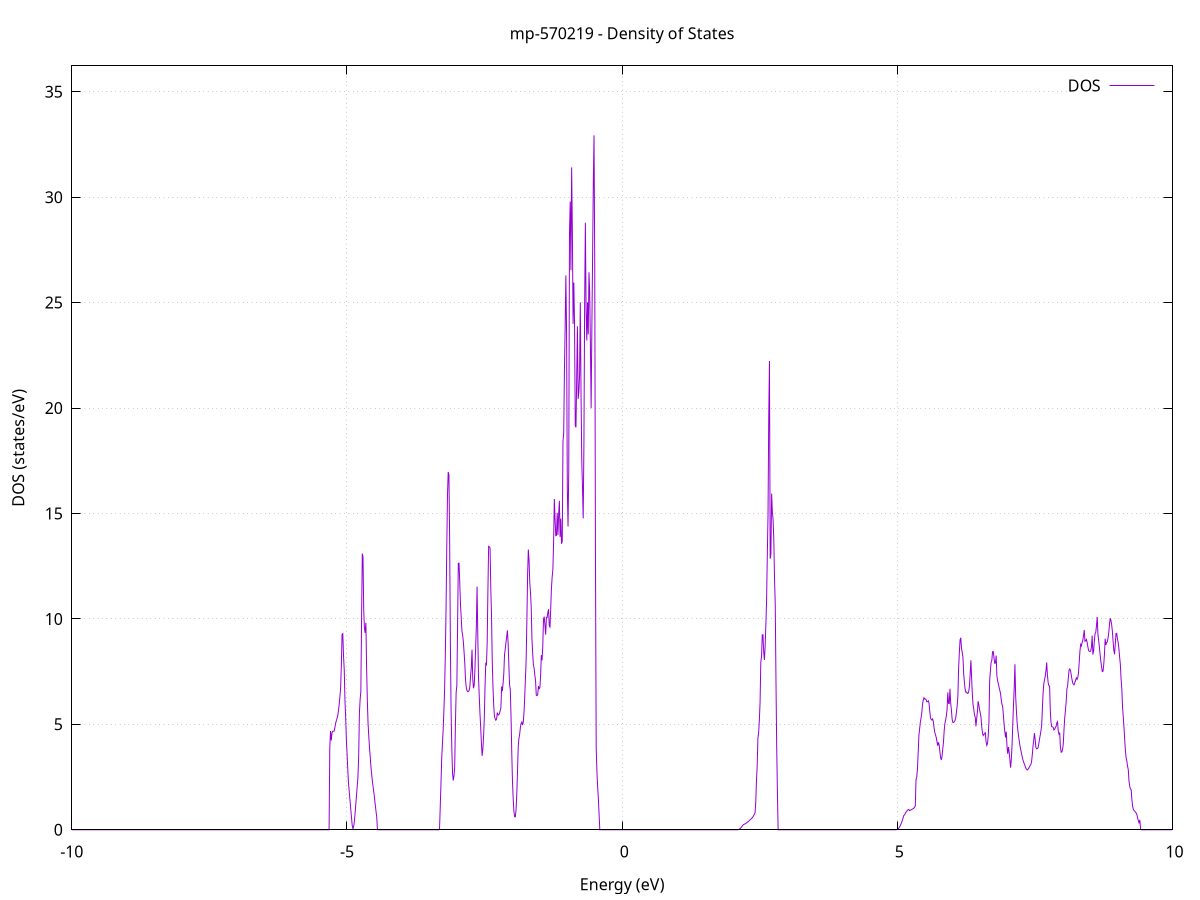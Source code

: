 set title 'mp-570219 - Density of States'
set xlabel 'Energy (eV)'
set ylabel 'DOS (states/eV)'
set grid
set xrange [-10:10]
set yrange [0:36.224]
set xzeroaxis lt -1
set terminal png size 800,600
set output 'mp-570219_dos_gnuplot.png'
plot '-' using 1:2 with lines title 'DOS'
-15.622900 0.000000
-15.609700 0.000000
-15.596600 0.000000
-15.583500 0.000000
-15.570400 0.000000
-15.557300 0.000000
-15.544200 0.000000
-15.531000 0.000000
-15.517900 0.000000
-15.504800 0.000000
-15.491700 0.000000
-15.478600 0.000000
-15.465400 0.000000
-15.452300 0.000000
-15.439200 0.000000
-15.426100 0.000000
-15.413000 0.000000
-15.399900 0.000000
-15.386700 0.000000
-15.373600 0.000000
-15.360500 0.000000
-15.347400 0.000000
-15.334300 0.000000
-15.321100 0.000000
-15.308000 0.000000
-15.294900 0.000000
-15.281800 0.000000
-15.268700 0.000000
-15.255600 0.000000
-15.242400 0.000000
-15.229300 0.000000
-15.216200 0.000000
-15.203100 0.000000
-15.190000 0.000000
-15.176800 0.000000
-15.163700 0.000000
-15.150600 0.000000
-15.137500 0.000000
-15.124400 0.000000
-15.111300 0.000000
-15.098100 0.000000
-15.085000 0.000000
-15.071900 0.000000
-15.058800 0.000000
-15.045700 0.000000
-15.032500 0.000000
-15.019400 0.000000
-15.006300 0.000000
-14.993200 0.000000
-14.980100 0.000000
-14.967000 0.000000
-14.953800 0.000000
-14.940700 0.000000
-14.927600 0.000000
-14.914500 0.000000
-14.901400 0.000000
-14.888200 0.000000
-14.875100 0.000000
-14.862000 0.000000
-14.848900 0.000000
-14.835800 0.000000
-14.822700 0.000000
-14.809500 0.000000
-14.796400 0.000000
-14.783300 0.000000
-14.770200 0.000000
-14.757100 0.000000
-14.744000 0.000000
-14.730800 0.000000
-14.717700 0.000000
-14.704600 0.000000
-14.691500 0.000000
-14.678400 0.000000
-14.665200 0.000000
-14.652100 0.000000
-14.639000 0.000000
-14.625900 0.000000
-14.612800 0.000000
-14.599700 0.000000
-14.586500 0.000000
-14.573400 0.000000
-14.560300 0.000000
-14.547200 0.000000
-14.534100 0.000000
-14.520900 0.000000
-14.507800 0.000000
-14.494700 0.000000
-14.481600 0.000000
-14.468500 0.000000
-14.455400 0.000000
-14.442200 0.000000
-14.429100 1.796500
-14.416000 27.290400
-14.402900 45.036500
-14.389800 24.839500
-14.376600 15.415000
-14.363500 12.271400
-14.350400 9.588600
-14.337300 24.054800
-14.324200 69.799200
-14.311100 24.674600
-14.297900 15.549800
-14.284800 6.550500
-14.271700 3.878200
-14.258600 1.445500
-14.245500 0.164700
-14.232300 1.498400
-14.219200 3.095300
-14.206100 4.692400
-14.193000 7.285400
-14.179900 8.159800
-14.166800 8.856700
-14.153600 10.887100
-14.140500 13.123200
-14.127400 14.770200
-14.114300 18.069900
-14.101200 21.695100
-14.088000 57.196100
-14.074900 17.280700
-14.061800 10.481600
-14.048700 16.380200
-14.035600 16.279600
-14.022500 15.963100
-14.009300 16.231700
-13.996200 14.622700
-13.983100 12.904200
-13.970000 12.039200
-13.956900 11.231700
-13.943700 10.747300
-13.930600 10.250600
-13.917500 9.739500
-13.904400 9.990400
-13.891300 10.242800
-13.878200 10.591300
-13.865000 9.345400
-13.851900 8.598900
-13.838800 8.627700
-13.825700 8.894600
-13.812600 9.405400
-13.799400 10.275600
-13.786300 11.809800
-13.773200 21.492300
-13.760100 23.887900
-13.747000 1.859900
-13.733900 6.466000
-13.720700 85.560600
-13.707600 47.355900
-13.694500 41.898700
-13.681400 66.697800
-13.668300 85.155800
-13.655100 149.292800
-13.642000 274.084900
-13.628900 25.179800
-13.615800 23.896300
-13.602700 20.882200
-13.589600 6.694400
-13.576400 2.416100
-13.563300 4.384600
-13.550200 11.180900
-13.537100 12.553000
-13.524000 10.221600
-13.510900 13.177200
-13.497700 15.929400
-13.484600 17.624300
-13.471500 24.618800
-13.458400 52.423400
-13.445300 34.391400
-13.432100 15.258100
-13.419000 5.834200
-13.405900 5.162700
-13.392800 4.879100
-13.379700 4.595600
-13.366600 4.312400
-13.353400 4.057700
-13.340300 3.892600
-13.327200 3.770000
-13.314100 3.651400
-13.301000 3.569600
-13.287800 3.470000
-13.274700 3.364900
-13.261600 3.259900
-13.248500 3.154900
-13.235400 3.049900
-13.222300 2.972100
-13.209100 3.012600
-13.196000 3.066200
-13.182900 2.930800
-13.169800 2.754900
-13.156700 2.578900
-13.143500 2.403000
-13.130400 11.528800
-13.117300 36.507000
-13.104200 48.941800
-13.091100 19.725700
-13.078000 9.813000
-13.064800 7.389100
-13.051700 6.498600
-13.038600 5.905000
-13.025500 4.489600
-13.012400 3.273000
-12.999200 2.470900
-12.986100 2.005800
-12.973000 1.540400
-12.959900 1.074800
-12.946800 0.609000
-12.933700 0.181200
-12.920500 0.080500
-12.907400 0.289600
-12.894300 0.687700
-12.881200 1.136800
-12.868100 1.586400
-12.854900 2.036500
-12.841800 2.487000
-12.828700 3.308600
-12.815600 4.529000
-12.802500 5.449200
-12.789400 5.941100
-12.776200 6.433300
-12.763100 7.507900
-12.750000 10.123700
-12.736900 14.529700
-12.723800 16.691300
-12.710600 17.374200
-12.697500 16.494700
-12.684400 15.171000
-12.671300 18.801600
-12.658200 4.380000
-12.645100 7.659800
-12.631900 10.307700
-12.618800 11.696100
-12.605700 15.272300
-12.592600 23.350200
-12.579500 27.810800
-12.566300 20.896300
-12.553200 16.570200
-12.540100 13.298800
-12.527000 0.025500
-12.513900 0.000000
-12.500800 0.000000
-12.487600 0.000000
-12.474500 0.000000
-12.461400 0.000000
-12.448300 0.000000
-12.435200 0.000000
-12.422000 0.000000
-12.408900 0.000000
-12.395800 0.000000
-12.382700 0.000000
-12.369600 0.000000
-12.356500 0.000000
-12.343300 0.000000
-12.330200 0.000000
-12.317100 0.000000
-12.304000 0.000000
-12.290900 0.000000
-12.277700 0.000000
-12.264600 0.000000
-12.251500 0.000000
-12.238400 0.000000
-12.225300 0.000000
-12.212200 0.000000
-12.199000 0.000000
-12.185900 0.000000
-12.172800 0.000000
-12.159700 0.000000
-12.146600 0.000000
-12.133500 0.000000
-12.120300 0.000000
-12.107200 0.000000
-12.094100 0.000000
-12.081000 0.000000
-12.067900 0.000000
-12.054700 0.000000
-12.041600 0.000000
-12.028500 0.000000
-12.015400 0.000000
-12.002300 0.000000
-11.989200 0.000000
-11.976000 0.000000
-11.962900 0.000000
-11.949800 0.000000
-11.936700 0.000000
-11.923600 0.000000
-11.910400 0.000000
-11.897300 0.000000
-11.884200 0.000000
-11.871100 0.000000
-11.858000 0.000000
-11.844900 0.000000
-11.831700 0.000000
-11.818600 0.000000
-11.805500 0.000000
-11.792400 0.000000
-11.779300 0.000000
-11.766100 0.000000
-11.753000 0.000000
-11.739900 0.000000
-11.726800 0.000000
-11.713700 0.000000
-11.700600 0.000000
-11.687400 0.000000
-11.674300 0.000000
-11.661200 0.000000
-11.648100 0.000000
-11.635000 0.000000
-11.621800 0.000000
-11.608700 0.000000
-11.595600 0.000000
-11.582500 0.000000
-11.569400 0.000000
-11.556300 0.000000
-11.543100 0.000000
-11.530000 0.000000
-11.516900 0.000000
-11.503800 0.000000
-11.490700 0.000000
-11.477500 0.000000
-11.464400 0.000000
-11.451300 0.000000
-11.438200 0.000000
-11.425100 0.000000
-11.412000 0.000000
-11.398800 0.000000
-11.385700 0.000000
-11.372600 0.000000
-11.359500 0.000000
-11.346400 0.000000
-11.333200 0.000000
-11.320100 0.000000
-11.307000 0.000000
-11.293900 0.000000
-11.280800 0.000000
-11.267700 0.000000
-11.254500 0.000000
-11.241400 0.000000
-11.228300 0.000000
-11.215200 0.000000
-11.202100 0.000000
-11.188900 0.000000
-11.175800 0.000000
-11.162700 0.000000
-11.149600 0.000000
-11.136500 0.000000
-11.123400 0.000000
-11.110200 0.000000
-11.097100 0.000000
-11.084000 0.000000
-11.070900 0.000000
-11.057800 0.000000
-11.044600 0.000000
-11.031500 0.000000
-11.018400 0.000000
-11.005300 0.000000
-10.992200 0.000000
-10.979100 0.000000
-10.965900 0.000000
-10.952800 0.000000
-10.939700 0.000000
-10.926600 0.000000
-10.913500 0.000000
-10.900300 0.000000
-10.887200 0.000000
-10.874100 0.000000
-10.861000 0.000000
-10.847900 0.000000
-10.834800 0.000000
-10.821600 0.000000
-10.808500 0.000000
-10.795400 0.000000
-10.782300 0.000000
-10.769200 0.000000
-10.756100 0.000000
-10.742900 0.000000
-10.729800 0.000000
-10.716700 0.000000
-10.703600 0.000000
-10.690500 0.000000
-10.677300 0.000000
-10.664200 0.000000
-10.651100 0.000000
-10.638000 0.000000
-10.624900 0.000000
-10.611800 0.000000
-10.598600 0.000000
-10.585500 0.000000
-10.572400 0.000000
-10.559300 0.000000
-10.546200 0.000000
-10.533000 0.000000
-10.519900 0.000000
-10.506800 0.000000
-10.493700 0.000000
-10.480600 0.000000
-10.467500 0.000000
-10.454300 0.000000
-10.441200 0.000000
-10.428100 0.000000
-10.415000 0.000000
-10.401900 0.000000
-10.388700 0.000000
-10.375600 0.000000
-10.362500 0.000000
-10.349400 0.000000
-10.336300 0.000000
-10.323200 0.000000
-10.310000 0.000000
-10.296900 0.000000
-10.283800 0.000000
-10.270700 0.000000
-10.257600 0.000000
-10.244400 0.000000
-10.231300 0.000000
-10.218200 0.000000
-10.205100 0.000000
-10.192000 0.000000
-10.178900 0.000000
-10.165700 0.000000
-10.152600 0.000000
-10.139500 0.000000
-10.126400 0.000000
-10.113300 0.000000
-10.100100 0.000000
-10.087000 0.000000
-10.073900 0.000000
-10.060800 0.000000
-10.047700 0.000000
-10.034600 0.000000
-10.021400 0.000000
-10.008300 0.000000
-9.995200 0.000000
-9.982100 0.000000
-9.969000 0.000000
-9.955800 0.000000
-9.942700 0.000000
-9.929600 0.000000
-9.916500 0.000000
-9.903400 0.000000
-9.890300 0.000000
-9.877100 0.000000
-9.864000 0.000000
-9.850900 0.000000
-9.837800 0.000000
-9.824700 0.000000
-9.811500 0.000000
-9.798400 0.000000
-9.785300 0.000000
-9.772200 0.000000
-9.759100 0.000000
-9.746000 0.000000
-9.732800 0.000000
-9.719700 0.000000
-9.706600 0.000000
-9.693500 0.000000
-9.680400 0.000000
-9.667200 0.000000
-9.654100 0.000000
-9.641000 0.000000
-9.627900 0.000000
-9.614800 0.000000
-9.601700 0.000000
-9.588500 0.000000
-9.575400 0.000000
-9.562300 0.000000
-9.549200 0.000000
-9.536100 0.000000
-9.522900 0.000000
-9.509800 0.000000
-9.496700 0.000000
-9.483600 0.000000
-9.470500 0.000000
-9.457400 0.000000
-9.444200 0.000000
-9.431100 0.000000
-9.418000 0.000000
-9.404900 0.000000
-9.391800 0.000000
-9.378700 0.000000
-9.365500 0.000000
-9.352400 0.000000
-9.339300 0.000000
-9.326200 0.000000
-9.313100 0.000000
-9.299900 0.000000
-9.286800 0.000000
-9.273700 0.000000
-9.260600 0.000000
-9.247500 0.000000
-9.234400 0.000000
-9.221200 0.000000
-9.208100 0.000000
-9.195000 0.000000
-9.181900 0.000000
-9.168800 0.000000
-9.155600 0.000000
-9.142500 0.000000
-9.129400 0.000000
-9.116300 0.000000
-9.103200 0.000000
-9.090100 0.000000
-9.076900 0.000000
-9.063800 0.000000
-9.050700 0.000000
-9.037600 0.000000
-9.024500 0.000000
-9.011300 0.000000
-8.998200 0.000000
-8.985100 0.000000
-8.972000 0.000000
-8.958900 0.000000
-8.945800 0.000000
-8.932600 0.000000
-8.919500 0.000000
-8.906400 0.000000
-8.893300 0.000000
-8.880200 0.000000
-8.867000 0.000000
-8.853900 0.000000
-8.840800 0.000000
-8.827700 0.000000
-8.814600 0.000000
-8.801500 0.000000
-8.788300 0.000000
-8.775200 0.000000
-8.762100 0.000000
-8.749000 0.000000
-8.735900 0.000000
-8.722700 0.000000
-8.709600 0.000000
-8.696500 0.000000
-8.683400 0.000000
-8.670300 0.000000
-8.657200 0.000000
-8.644000 0.000000
-8.630900 0.000000
-8.617800 0.000000
-8.604700 0.000000
-8.591600 0.000000
-8.578400 0.000000
-8.565300 0.000000
-8.552200 0.000000
-8.539100 0.000000
-8.526000 0.000000
-8.512900 0.000000
-8.499700 0.000000
-8.486600 0.000000
-8.473500 0.000000
-8.460400 0.000000
-8.447300 0.000000
-8.434100 0.000000
-8.421000 0.000000
-8.407900 0.000000
-8.394800 0.000000
-8.381700 0.000000
-8.368600 0.000000
-8.355400 0.000000
-8.342300 0.000000
-8.329200 0.000000
-8.316100 0.000000
-8.303000 0.000000
-8.289800 0.000000
-8.276700 0.000000
-8.263600 0.000000
-8.250500 0.000000
-8.237400 0.000000
-8.224300 0.000000
-8.211100 0.000000
-8.198000 0.000000
-8.184900 0.000000
-8.171800 0.000000
-8.158700 0.000000
-8.145500 0.000000
-8.132400 0.000000
-8.119300 0.000000
-8.106200 0.000000
-8.093100 0.000000
-8.080000 0.000000
-8.066800 0.000000
-8.053700 0.000000
-8.040600 0.000000
-8.027500 0.000000
-8.014400 0.000000
-8.001300 0.000000
-7.988100 0.000000
-7.975000 0.000000
-7.961900 0.000000
-7.948800 0.000000
-7.935700 0.000000
-7.922500 0.000000
-7.909400 0.000000
-7.896300 0.000000
-7.883200 0.000000
-7.870100 0.000000
-7.857000 0.000000
-7.843800 0.000000
-7.830700 0.000000
-7.817600 0.000000
-7.804500 0.000000
-7.791400 0.000000
-7.778200 0.000000
-7.765100 0.000000
-7.752000 0.000000
-7.738900 0.000000
-7.725800 0.000000
-7.712700 0.000000
-7.699500 0.000000
-7.686400 0.000000
-7.673300 0.000000
-7.660200 0.000000
-7.647100 0.000000
-7.633900 0.000000
-7.620800 0.000000
-7.607700 0.000000
-7.594600 0.000000
-7.581500 0.000000
-7.568400 0.000000
-7.555200 0.000000
-7.542100 0.000000
-7.529000 0.000000
-7.515900 0.000000
-7.502800 0.000000
-7.489600 0.000000
-7.476500 0.000000
-7.463400 0.000000
-7.450300 0.000000
-7.437200 0.000000
-7.424100 0.000000
-7.410900 0.000000
-7.397800 0.000000
-7.384700 0.000000
-7.371600 0.000000
-7.358500 0.000000
-7.345300 0.000000
-7.332200 0.000000
-7.319100 0.000000
-7.306000 0.000000
-7.292900 0.000000
-7.279800 0.000000
-7.266600 0.000000
-7.253500 0.000000
-7.240400 0.000000
-7.227300 0.000000
-7.214200 0.000000
-7.201000 0.000000
-7.187900 0.000000
-7.174800 0.000000
-7.161700 0.000000
-7.148600 0.000000
-7.135500 0.000000
-7.122300 0.000000
-7.109200 0.000000
-7.096100 0.000000
-7.083000 0.000000
-7.069900 0.000000
-7.056700 0.000000
-7.043600 0.000000
-7.030500 0.000000
-7.017400 0.000000
-7.004300 0.000000
-6.991200 0.000000
-6.978000 0.000000
-6.964900 0.000000
-6.951800 0.000000
-6.938700 0.000000
-6.925600 0.000000
-6.912400 0.000000
-6.899300 0.000000
-6.886200 0.000000
-6.873100 0.000000
-6.860000 0.000000
-6.846900 0.000000
-6.833700 0.000000
-6.820600 0.000000
-6.807500 0.000000
-6.794400 0.000000
-6.781300 0.000000
-6.768100 0.000000
-6.755000 0.000000
-6.741900 0.000000
-6.728800 0.000000
-6.715700 0.000000
-6.702600 0.000000
-6.689400 0.000000
-6.676300 0.000000
-6.663200 0.000000
-6.650100 0.000000
-6.637000 0.000000
-6.623900 0.000000
-6.610700 0.000000
-6.597600 0.000000
-6.584500 0.000000
-6.571400 0.000000
-6.558300 0.000000
-6.545100 0.000000
-6.532000 0.000000
-6.518900 0.000000
-6.505800 0.000000
-6.492700 0.000000
-6.479600 0.000000
-6.466400 0.000000
-6.453300 0.000000
-6.440200 0.000000
-6.427100 0.000000
-6.414000 0.000000
-6.400800 0.000000
-6.387700 0.000000
-6.374600 0.000000
-6.361500 0.000000
-6.348400 0.000000
-6.335300 0.000000
-6.322100 0.000000
-6.309000 0.000000
-6.295900 0.000000
-6.282800 0.000000
-6.269700 0.000000
-6.256500 0.000000
-6.243400 0.000000
-6.230300 0.000000
-6.217200 0.000000
-6.204100 0.000000
-6.191000 0.000000
-6.177800 0.000000
-6.164700 0.000000
-6.151600 0.000000
-6.138500 0.000000
-6.125400 0.000000
-6.112200 0.000000
-6.099100 0.000000
-6.086000 0.000000
-6.072900 0.000000
-6.059800 0.000000
-6.046700 0.000000
-6.033500 0.000000
-6.020400 0.000000
-6.007300 0.000000
-5.994200 0.000000
-5.981100 0.000000
-5.967900 0.000000
-5.954800 0.000000
-5.941700 0.000000
-5.928600 0.000000
-5.915500 0.000000
-5.902400 0.000000
-5.889200 0.000000
-5.876100 0.000000
-5.863000 0.000000
-5.849900 0.000000
-5.836800 0.000000
-5.823600 0.000000
-5.810500 0.000000
-5.797400 0.000000
-5.784300 0.000000
-5.771200 0.000000
-5.758100 0.000000
-5.744900 0.000000
-5.731800 0.000000
-5.718700 0.000000
-5.705600 0.000000
-5.692500 0.000000
-5.679300 0.000000
-5.666200 0.000000
-5.653100 0.000000
-5.640000 0.000000
-5.626900 0.000000
-5.613800 0.000000
-5.600600 0.000000
-5.587500 0.000000
-5.574400 0.000000
-5.561300 0.000000
-5.548200 0.000000
-5.535000 0.000000
-5.521900 0.000000
-5.508800 0.000000
-5.495700 0.000000
-5.482600 0.000000
-5.469500 0.000000
-5.456300 0.000000
-5.443200 0.000000
-5.430100 0.000000
-5.417000 0.000000
-5.403900 0.000000
-5.390700 0.000000
-5.377600 0.000000
-5.364500 0.000000
-5.351400 0.000000
-5.338300 0.000000
-5.325200 0.000000
-5.312000 3.901200
-5.298900 4.686200
-5.285800 4.232400
-5.272700 4.585800
-5.259600 4.673100
-5.246500 4.672200
-5.233300 4.679900
-5.220200 4.833200
-5.207100 5.035000
-5.194000 5.169100
-5.180900 5.276900
-5.167700 5.406800
-5.154600 5.636400
-5.141500 5.952800
-5.128400 6.307800
-5.115300 6.715600
-5.102200 7.795700
-5.089000 9.265200
-5.075900 9.299800
-5.062800 8.261600
-5.049700 7.595600
-5.036600 6.145900
-5.023400 5.291300
-5.010300 4.236700
-4.997200 3.540700
-4.984100 2.803500
-4.971000 2.178500
-4.957900 1.778600
-4.944700 1.389000
-4.931600 0.998600
-4.918500 0.607500
-4.905400 0.218100
-4.892300 0.050200
-4.879100 0.143200
-4.866000 0.383900
-4.852900 0.767300
-4.839800 1.202800
-4.826700 1.639800
-4.813600 2.078200
-4.800400 2.517900
-4.787300 3.462300
-4.774200 5.498300
-4.761100 6.172100
-4.748000 6.548000
-4.734800 9.920700
-4.721700 13.095300
-4.708600 12.945400
-4.695500 10.413800
-4.682400 9.547200
-4.669300 9.337900
-4.656100 9.816400
-4.643000 7.679600
-4.629900 6.126500
-4.616800 5.044800
-4.603700 4.434300
-4.590500 3.905800
-4.577400 3.446500
-4.564300 2.985900
-4.551200 2.619600
-4.538100 2.302900
-4.525000 2.029500
-4.511800 1.774200
-4.498700 1.489600
-4.485600 1.180500
-4.472500 0.880100
-4.459400 0.605800
-4.446200 0.000000
-4.433100 0.000000
-4.420000 0.000000
-4.406900 0.000000
-4.393800 0.000000
-4.380700 0.000000
-4.367500 0.000000
-4.354400 0.000000
-4.341300 0.000000
-4.328200 0.000000
-4.315100 0.000000
-4.301900 0.000000
-4.288800 0.000000
-4.275700 0.000000
-4.262600 0.000000
-4.249500 0.000000
-4.236400 0.000000
-4.223200 0.000000
-4.210100 0.000000
-4.197000 0.000000
-4.183900 0.000000
-4.170800 0.000000
-4.157600 0.000000
-4.144500 0.000000
-4.131400 0.000000
-4.118300 0.000000
-4.105200 0.000000
-4.092100 0.000000
-4.078900 0.000000
-4.065800 0.000000
-4.052700 0.000000
-4.039600 0.000000
-4.026500 0.000000
-4.013400 0.000000
-4.000200 0.000000
-3.987100 0.000000
-3.974000 0.000000
-3.960900 0.000000
-3.947800 0.000000
-3.934600 0.000000
-3.921500 0.000000
-3.908400 0.000000
-3.895300 0.000000
-3.882200 0.000000
-3.869100 0.000000
-3.855900 0.000000
-3.842800 0.000000
-3.829700 0.000000
-3.816600 0.000000
-3.803500 0.000000
-3.790300 0.000000
-3.777200 0.000000
-3.764100 0.000000
-3.751000 0.000000
-3.737900 0.000000
-3.724800 0.000000
-3.711600 0.000000
-3.698500 0.000000
-3.685400 0.000000
-3.672300 0.000000
-3.659200 0.000000
-3.646000 0.000000
-3.632900 0.000000
-3.619800 0.000000
-3.606700 0.000000
-3.593600 0.000000
-3.580500 0.000000
-3.567300 0.000000
-3.554200 0.000000
-3.541100 0.000000
-3.528000 0.000000
-3.514900 0.000000
-3.501700 0.000000
-3.488600 0.000000
-3.475500 0.000000
-3.462400 0.000000
-3.449300 0.000000
-3.436200 0.000000
-3.423000 0.000000
-3.409900 0.000000
-3.396800 0.000000
-3.383700 0.000000
-3.370600 0.000000
-3.357400 0.000000
-3.344300 0.000000
-3.331200 0.000000
-3.318100 0.047900
-3.305000 1.102500
-3.291900 2.202600
-3.278700 3.378600
-3.265600 4.071700
-3.252500 4.725900
-3.239400 5.599200
-3.226300 6.631100
-3.213100 8.257200
-3.200000 10.423000
-3.186900 13.322000
-3.173800 15.836000
-3.160700 16.964500
-3.147600 16.842700
-3.134400 13.768700
-3.121300 8.925000
-3.108200 5.653000
-3.095100 3.881800
-3.082000 2.692000
-3.068800 2.337900
-3.055700 2.558800
-3.042600 2.963300
-3.029500 5.005400
-3.016400 6.514900
-3.003300 6.841800
-2.990100 9.670300
-2.977000 12.628800
-2.963900 12.643000
-2.950800 11.745200
-2.937700 10.687800
-2.924500 10.083400
-2.911400 9.424200
-2.898300 9.236600
-2.885200 8.913000
-2.872100 8.425100
-2.859000 7.870700
-2.845800 7.119700
-2.832700 6.758100
-2.819600 6.609700
-2.806500 6.548000
-2.793400 6.556200
-2.780200 6.610800
-2.767100 6.792900
-2.754000 7.293500
-2.740900 7.691800
-2.727800 8.540900
-2.714700 7.163700
-2.701500 6.711700
-2.688400 6.854700
-2.675300 7.565400
-2.662200 8.606600
-2.649100 9.649000
-2.636000 11.535700
-2.622800 9.209400
-2.609700 7.238800
-2.596600 6.349100
-2.583500 5.515600
-2.570400 4.858800
-2.557200 4.103400
-2.544100 3.506000
-2.531000 3.811600
-2.517900 4.439200
-2.504800 5.288700
-2.491700 6.750200
-2.478500 7.875700
-2.465400 7.830100
-2.452300 8.877100
-2.439200 11.314200
-2.426100 13.439700
-2.412900 13.417700
-2.399800 13.370400
-2.386700 11.461000
-2.373600 10.165900
-2.360500 8.042800
-2.347400 6.785700
-2.334200 5.934700
-2.321100 5.386100
-2.308000 5.267600
-2.294900 5.195100
-2.281800 5.253500
-2.268600 5.556900
-2.255500 5.449500
-2.242400 5.446500
-2.229300 5.518100
-2.216200 5.645700
-2.203100 5.779000
-2.189900 6.793500
-2.176800 6.574100
-2.163700 6.928700
-2.150600 7.387000
-2.137500 8.286700
-2.124300 8.567400
-2.111200 8.881400
-2.098100 9.150300
-2.085000 9.455200
-2.071900 8.848200
-2.058800 7.826800
-2.045600 6.874900
-2.032500 6.652200
-2.019400 5.440900
-2.006300 3.734000
-1.993200 2.342600
-1.980000 1.474400
-1.966900 0.889700
-1.953800 0.619700
-1.940700 0.612500
-1.927600 0.950100
-1.914500 1.688600
-1.901300 2.745800
-1.888200 3.948400
-1.875100 4.336700
-1.862000 4.526300
-1.848900 4.853300
-1.835700 5.039200
-1.822600 5.110100
-1.809500 4.969300
-1.796400 5.099400
-1.783300 5.558300
-1.770200 6.293900
-1.757000 7.179600
-1.743900 8.078900
-1.730800 9.945600
-1.717700 12.096000
-1.704600 13.289100
-1.691400 12.772500
-1.678300 11.719400
-1.665200 11.248500
-1.652100 10.523000
-1.639000 9.054000
-1.625900 8.386200
-1.612700 7.814900
-1.599600 7.672400
-1.586500 7.328100
-1.573400 7.074900
-1.560300 6.379900
-1.547100 6.356900
-1.534000 6.411000
-1.520900 6.815400
-1.507800 6.690700
-1.494700 6.727600
-1.481600 7.298100
-1.468400 8.279900
-1.455300 8.032400
-1.442200 8.685300
-1.429100 9.972300
-1.416000 10.106400
-1.402800 9.707300
-1.389700 9.256400
-1.376600 10.074100
-1.363500 10.062700
-1.350400 10.296700
-1.337300 10.457100
-1.324100 9.673500
-1.311000 9.616700
-1.297900 10.486700
-1.284800 11.437300
-1.271700 11.987200
-1.258600 12.340800
-1.245400 13.626700
-1.232300 15.683100
-1.219200 14.744100
-1.206100 13.947900
-1.193000 13.962200
-1.179800 15.022600
-1.166700 13.982800
-1.153600 14.981100
-1.140500 15.602200
-1.127400 13.887700
-1.114300 14.755600
-1.101100 13.558900
-1.088000 13.681600
-1.074900 18.417900
-1.061800 18.813000
-1.048700 21.752100
-1.035500 23.847800
-1.022400 26.289600
-1.009300 23.458600
-0.996200 16.153200
-0.983100 14.378700
-0.970000 17.005400
-0.956800 28.260400
-0.943700 29.791300
-0.930600 26.536800
-0.917500 31.410100
-0.904400 28.337400
-0.891200 23.988900
-0.878100 25.948700
-0.865000 23.999200
-0.851900 19.157400
-0.838800 19.087400
-0.825700 21.477400
-0.812500 23.875900
-0.799400 20.432200
-0.786300 20.762300
-0.773200 21.606700
-0.760100 25.010600
-0.746900 20.641700
-0.733800 17.524700
-0.720700 16.238300
-0.707600 14.768400
-0.694500 18.321500
-0.681400 24.981500
-0.668200 28.788600
-0.655100 24.683800
-0.642000 23.201900
-0.628900 25.011400
-0.615800 23.493500
-0.602600 26.436500
-0.589500 25.459300
-0.576400 22.933700
-0.563300 19.990100
-0.550200 23.806600
-0.537100 27.121400
-0.523900 30.669000
-0.510800 32.930600
-0.497700 26.696900
-0.484600 12.782100
-0.471500 3.903200
-0.458300 2.759200
-0.445200 2.042000
-0.432100 1.474500
-0.419000 0.729600
-0.405900 0.000000
-0.392800 0.000000
-0.379600 0.000000
-0.366500 0.000000
-0.353400 0.000000
-0.340300 0.000000
-0.327200 0.000000
-0.314000 0.000000
-0.300900 0.000000
-0.287800 0.000000
-0.274700 0.000000
-0.261600 0.000000
-0.248500 0.000000
-0.235300 0.000000
-0.222200 0.000000
-0.209100 0.000000
-0.196000 0.000000
-0.182900 0.000000
-0.169700 0.000000
-0.156600 0.000000
-0.143500 0.000000
-0.130400 0.000000
-0.117300 0.000000
-0.104200 0.000000
-0.091000 0.000000
-0.077900 0.000000
-0.064800 0.000000
-0.051700 0.000000
-0.038600 0.000000
-0.025400 0.000000
-0.012300 0.000000
0.000800 0.000000
0.013900 0.000000
0.027000 0.000000
0.040100 0.000000
0.053300 0.000000
0.066400 0.000000
0.079500 0.000000
0.092600 0.000000
0.105700 0.000000
0.118800 0.000000
0.132000 0.000000
0.145100 0.000000
0.158200 0.000000
0.171300 0.000000
0.184400 0.000000
0.197600 0.000000
0.210700 0.000000
0.223800 0.000000
0.236900 0.000000
0.250000 0.000000
0.263100 0.000000
0.276300 0.000000
0.289400 0.000000
0.302500 0.000000
0.315600 0.000000
0.328700 0.000000
0.341900 0.000000
0.355000 0.000000
0.368100 0.000000
0.381200 0.000000
0.394300 0.000000
0.407400 0.000000
0.420600 0.000000
0.433700 0.000000
0.446800 0.000000
0.459900 0.000000
0.473000 0.000000
0.486200 0.000000
0.499300 0.000000
0.512400 0.000000
0.525500 0.000000
0.538600 0.000000
0.551700 0.000000
0.564900 0.000000
0.578000 0.000000
0.591100 0.000000
0.604200 0.000000
0.617300 0.000000
0.630500 0.000000
0.643600 0.000000
0.656700 0.000000
0.669800 0.000000
0.682900 0.000000
0.696000 0.000000
0.709200 0.000000
0.722300 0.000000
0.735400 0.000000
0.748500 0.000000
0.761600 0.000000
0.774800 0.000000
0.787900 0.000000
0.801000 0.000000
0.814100 0.000000
0.827200 0.000000
0.840300 0.000000
0.853500 0.000000
0.866600 0.000000
0.879700 0.000000
0.892800 0.000000
0.905900 0.000000
0.919100 0.000000
0.932200 0.000000
0.945300 0.000000
0.958400 0.000000
0.971500 0.000000
0.984600 0.000000
0.997800 0.000000
1.010900 0.000000
1.024000 0.000000
1.037100 0.000000
1.050200 0.000000
1.063400 0.000000
1.076500 0.000000
1.089600 0.000000
1.102700 0.000000
1.115800 0.000000
1.128900 0.000000
1.142100 0.000000
1.155200 0.000000
1.168300 0.000000
1.181400 0.000000
1.194500 0.000000
1.207700 0.000000
1.220800 0.000000
1.233900 0.000000
1.247000 0.000000
1.260100 0.000000
1.273200 0.000000
1.286400 0.000000
1.299500 0.000000
1.312600 0.000000
1.325700 0.000000
1.338800 0.000000
1.352000 0.000000
1.365100 0.000000
1.378200 0.000000
1.391300 0.000000
1.404400 0.000000
1.417500 0.000000
1.430700 0.000000
1.443800 0.000000
1.456900 0.000000
1.470000 0.000000
1.483100 0.000000
1.496200 0.000000
1.509400 0.000000
1.522500 0.000000
1.535600 0.000000
1.548700 0.000000
1.561800 0.000000
1.575000 0.000000
1.588100 0.000000
1.601200 0.000000
1.614300 0.000000
1.627400 0.000000
1.640500 0.000000
1.653700 0.000000
1.666800 0.000000
1.679900 0.000000
1.693000 0.000000
1.706100 0.000000
1.719300 0.000000
1.732400 0.000000
1.745500 0.000000
1.758600 0.000000
1.771700 0.000000
1.784800 0.000000
1.798000 0.000000
1.811100 0.000000
1.824200 0.000000
1.837300 0.000000
1.850400 0.000000
1.863600 0.000000
1.876700 0.000000
1.889800 0.000000
1.902900 0.000000
1.916000 0.000000
1.929100 0.000000
1.942300 0.000000
1.955400 0.000000
1.968500 0.000000
1.981600 0.000000
1.994700 0.000000
2.007900 0.000000
2.021000 0.000000
2.034100 0.000000
2.047200 0.000000
2.060300 0.000000
2.073400 0.000000
2.086600 0.000000
2.099700 0.001800
2.112800 0.010700
2.125900 0.026900
2.139000 0.050400
2.152200 0.081200
2.165300 0.119300
2.178400 0.164200
2.191500 0.210600
2.204600 0.245200
2.217700 0.261400
2.230900 0.278000
2.244000 0.299100
2.257100 0.322000
2.270200 0.346700
2.283300 0.373100
2.296500 0.401200
2.309600 0.430800
2.322700 0.462200
2.335800 0.495300
2.348900 0.529400
2.362000 0.564700
2.375200 0.611600
2.388300 0.668600
2.401400 0.730800
2.414500 0.798500
2.427600 1.291200
2.440800 2.333400
2.453900 3.039500
2.467000 4.332500
2.480100 4.613000
2.493200 5.193000
2.506300 6.056500
2.519500 7.953200
2.532600 8.192100
2.545700 9.244200
2.558800 9.248300
2.571900 8.432100
2.585100 8.053100
2.598200 8.700200
2.611300 9.698500
2.624400 10.854500
2.637500 12.997600
2.650600 14.903500
2.663800 19.617900
2.676900 22.229100
2.690000 12.854800
2.703100 13.069800
2.716200 15.941600
2.729400 15.064500
2.742500 14.718700
2.755600 13.777700
2.768700 11.881000
2.781800 10.727000
2.794900 7.114700
2.808100 3.966100
2.821200 1.782100
2.834300 0.000000
2.847400 0.000000
2.860500 0.000000
2.873600 0.000000
2.886800 0.000000
2.899900 0.000000
2.913000 0.000000
2.926100 0.000000
2.939200 0.000000
2.952400 0.000000
2.965500 0.000000
2.978600 0.000000
2.991700 0.000000
3.004800 0.000000
3.017900 0.000000
3.031100 0.000000
3.044200 0.000000
3.057300 0.000000
3.070400 0.000000
3.083500 0.000000
3.096700 0.000000
3.109800 0.000000
3.122900 0.000000
3.136000 0.000000
3.149100 0.000000
3.162200 0.000000
3.175400 0.000000
3.188500 0.000000
3.201600 0.000000
3.214700 0.000000
3.227800 0.000000
3.241000 0.000000
3.254100 0.000000
3.267200 0.000000
3.280300 0.000000
3.293400 0.000000
3.306500 0.000000
3.319700 0.000000
3.332800 0.000000
3.345900 0.000000
3.359000 0.000000
3.372100 0.000000
3.385300 0.000000
3.398400 0.000000
3.411500 0.000000
3.424600 0.000000
3.437700 0.000000
3.450800 0.000000
3.464000 0.000000
3.477100 0.000000
3.490200 0.000000
3.503300 0.000000
3.516400 0.000000
3.529600 0.000000
3.542700 0.000000
3.555800 0.000000
3.568900 0.000000
3.582000 0.000000
3.595100 0.000000
3.608300 0.000000
3.621400 0.000000
3.634500 0.000000
3.647600 0.000000
3.660700 0.000000
3.673900 0.000000
3.687000 0.000000
3.700100 0.000000
3.713200 0.000000
3.726300 0.000000
3.739400 0.000000
3.752600 0.000000
3.765700 0.000000
3.778800 0.000000
3.791900 0.000000
3.805000 0.000000
3.818200 0.000000
3.831300 0.000000
3.844400 0.000000
3.857500 0.000000
3.870600 0.000000
3.883700 0.000000
3.896900 0.000000
3.910000 0.000000
3.923100 0.000000
3.936200 0.000000
3.949300 0.000000
3.962500 0.000000
3.975600 0.000000
3.988700 0.000000
4.001800 0.000000
4.014900 0.000000
4.028000 0.000000
4.041200 0.000000
4.054300 0.000000
4.067400 0.000000
4.080500 0.000000
4.093600 0.000000
4.106800 0.000000
4.119900 0.000000
4.133000 0.000000
4.146100 0.000000
4.159200 0.000000
4.172300 0.000000
4.185500 0.000000
4.198600 0.000000
4.211700 0.000000
4.224800 0.000000
4.237900 0.000000
4.251000 0.000000
4.264200 0.000000
4.277300 0.000000
4.290400 0.000000
4.303500 0.000000
4.316600 0.000000
4.329800 0.000000
4.342900 0.000000
4.356000 0.000000
4.369100 0.000000
4.382200 0.000000
4.395300 0.000000
4.408500 0.000000
4.421600 0.000000
4.434700 0.000000
4.447800 0.000000
4.460900 0.000000
4.474100 0.000000
4.487200 0.000000
4.500300 0.000000
4.513400 0.000000
4.526500 0.000000
4.539600 0.000000
4.552800 0.000000
4.565900 0.000000
4.579000 0.000000
4.592100 0.000000
4.605200 0.000000
4.618400 0.000000
4.631500 0.000000
4.644600 0.000000
4.657700 0.000000
4.670800 0.000000
4.683900 0.000000
4.697100 0.000000
4.710200 0.000000
4.723300 0.000000
4.736400 0.000000
4.749500 0.000000
4.762700 0.000000
4.775800 0.000000
4.788900 0.000000
4.802000 0.000000
4.815100 0.000000
4.828200 0.000000
4.841400 0.000000
4.854500 0.000000
4.867600 0.000000
4.880700 0.000000
4.893800 0.000000
4.907000 0.000000
4.920100 0.000000
4.933200 0.000000
4.946300 0.000000
4.959400 0.000000
4.972500 0.000000
4.985700 0.000000
4.998800 0.005200
5.011900 0.031400
5.025000 0.071700
5.038100 0.123300
5.051300 0.185200
5.064400 0.257300
5.077500 0.341200
5.090600 0.437700
5.103700 0.552300
5.116800 0.672000
5.130000 0.707100
5.143100 0.769900
5.156200 0.828600
5.169300 0.879500
5.182400 0.921800
5.195600 0.953100
5.208700 0.959900
5.221800 0.909200
5.234900 0.925200
5.248000 0.944000
5.261100 0.962800
5.274300 0.981700
5.287400 1.002100
5.300500 1.030300
5.313600 1.067100
5.326700 1.133000
5.339900 2.382600
5.353000 2.493200
5.366100 2.893100
5.379200 3.670300
5.392300 4.473800
5.405400 4.787600
5.418600 5.110100
5.431700 5.298900
5.444800 5.554400
5.457900 5.950500
5.471000 6.144300
5.484100 6.261700
5.497300 6.198500
5.510400 6.205700
5.523500 6.164000
5.536600 6.067600
5.549700 6.075300
5.562900 6.117200
5.576000 6.009700
5.589100 5.628800
5.602200 5.309800
5.615300 5.233800
5.628400 5.202200
5.641600 5.256000
5.654700 5.130000
5.667800 4.824100
5.680900 4.620100
5.694000 4.501400
5.707200 4.376200
5.720300 4.176200
5.733400 3.985500
5.746500 4.149300
5.759600 4.027700
5.772700 3.731900
5.785900 3.432400
5.799000 3.310300
5.812100 3.483100
5.825200 3.822600
5.838300 4.145000
5.851500 4.699500
5.864600 5.045500
5.877700 5.212200
5.890800 5.399700
5.903900 5.705700
5.917000 6.513200
5.930200 5.997900
5.943300 5.984700
5.956400 6.682500
5.969500 6.008200
5.982600 5.681800
5.995800 5.246100
6.008900 5.089500
6.022000 5.093000
6.035100 5.122900
6.048200 5.182100
6.061300 5.305900
6.074500 5.584200
6.087600 5.889400
6.100700 6.343900
6.113800 7.667900
6.126900 8.404300
6.140100 9.005200
6.153200 9.105700
6.166300 8.595700
6.179400 8.408300
6.192500 8.182900
6.205600 7.409400
6.218800 6.994200
6.231900 6.662800
6.245000 6.521800
6.258100 6.525500
6.271200 6.469300
6.284400 6.471400
6.297500 6.554700
6.310600 6.815300
6.323700 7.375600
6.336800 8.036100
6.349900 7.207100
6.363100 6.437300
6.376200 5.922400
6.389300 5.730200
6.402400 5.427100
6.415500 5.353500
6.428700 4.906800
6.441800 5.271400
6.454900 5.599200
6.468000 6.096700
6.481100 5.935800
6.494200 5.699600
6.507400 5.532900
6.520500 5.330500
6.533600 4.885300
6.546700 4.611100
6.559800 4.468900
6.573000 4.521500
6.586100 4.549100
6.599200 4.627400
6.612300 4.161100
6.625400 4.003500
6.638500 4.097500
6.651700 4.454500
6.664800 5.117300
6.677900 7.075500
6.691000 7.525700
6.704100 7.940400
6.717300 8.030900
6.730400 8.443900
6.743500 8.449700
6.756600 8.154900
6.769700 7.894800
6.782800 7.908100
6.796000 8.261200
6.809100 7.296400
6.822200 7.062200
6.835300 6.922500
6.848400 6.763600
6.861500 6.615000
6.874700 6.475300
6.887800 6.182500
6.900900 5.950000
6.914000 5.842700
6.927100 5.442400
6.940300 4.987800
6.953400 4.656500
6.966500 4.375900
6.979600 4.650600
6.992700 3.967100
7.005800 3.600700
7.019000 3.922800
7.032100 3.684600
7.045200 3.316900
7.058300 2.944100
7.071400 3.333900
7.084600 4.010900
7.097700 4.988400
7.110800 5.911000
7.123900 6.711500
7.137000 7.849800
7.150100 6.347400
7.163300 5.666500
7.176400 5.097400
7.189500 4.734000
7.202600 4.437300
7.215700 4.209900
7.228900 3.972600
7.242000 3.805300
7.255100 3.637700
7.268200 3.465100
7.281300 3.326600
7.294400 3.216000
7.307600 3.125000
7.320700 3.038500
7.333800 2.932300
7.346900 2.868700
7.360000 2.835800
7.373200 2.867400
7.386300 2.914100
7.399400 2.979300
7.412500 3.041100
7.425600 3.095800
7.438700 3.211200
7.451900 3.544100
7.465000 3.943900
7.478100 4.231600
7.491200 4.584300
7.504300 4.303100
7.517500 3.911200
7.530600 3.839100
7.543700 3.852900
7.556800 3.880400
7.569900 4.067000
7.583000 4.286600
7.596200 4.480800
7.609300 4.687800
7.622400 4.937700
7.635500 5.731800
7.648600 6.496500
7.661800 6.920300
7.674900 7.120600
7.688000 7.289300
7.701100 7.540100
7.714200 7.933800
7.727300 7.341800
7.740500 6.980400
7.753600 6.831300
7.766700 6.818100
7.779800 5.650600
7.792900 5.085700
7.806100 4.893700
7.819200 4.879400
7.832300 4.860600
7.845400 4.732900
7.858500 4.759600
7.871600 4.850800
7.884800 4.907500
7.897900 5.065400
7.911000 5.123700
7.924100 4.682600
7.937200 4.540400
7.950400 4.611200
7.963500 3.917000
7.976600 3.678200
7.989700 3.689600
8.002800 3.809300
8.015900 4.080600
8.029100 4.771100
8.042200 5.326200
8.055300 5.672500
8.068400 6.084700
8.081500 6.676700
8.094700 6.827200
8.107800 7.218000
8.120900 7.566200
8.134000 7.625400
8.147100 7.549000
8.160200 7.340900
8.173400 7.134300
8.186500 6.960700
8.199600 6.897900
8.212700 6.875400
8.225800 6.989200
8.238900 7.081400
8.252100 7.203200
8.265200 7.132900
8.278300 7.208500
8.291400 7.432500
8.304500 7.922800
8.317700 8.459000
8.330800 8.788200
8.343900 8.717900
8.357000 8.870000
8.370100 8.989900
8.383200 9.199700
8.396400 9.471900
8.409500 8.937400
8.422600 8.956900
8.435700 9.025000
8.448800 8.893400
8.462000 8.677000
8.475100 8.502200
8.488200 8.466600
8.501300 8.455200
8.514400 8.475900
8.527500 8.667800
8.540700 9.201300
8.553800 8.308000
8.566900 8.490600
8.580000 8.928600
8.593100 9.313500
8.606300 9.364800
8.619400 9.686300
8.632500 10.095900
8.645600 9.263700
8.658700 8.972800
8.671800 8.656600
8.685000 8.296400
8.698100 7.988800
8.711200 7.736700
8.724300 7.498500
8.737400 7.515100
8.750600 7.830100
8.763700 8.335800
8.776800 9.060100
8.789900 8.762500
8.803000 8.879600
8.816100 8.910700
8.829300 9.106900
8.842400 9.366200
8.855500 9.763600
8.868600 10.031000
8.881700 9.931800
8.894900 9.715800
8.908000 9.397900
8.921100 8.932100
8.934200 8.507200
8.947300 8.322000
8.960400 8.812800
8.973600 9.305100
8.986700 9.315700
8.999800 9.051900
9.012900 8.873600
9.026000 8.594200
9.039200 8.194000
9.052300 7.843000
9.065400 7.158200
9.078500 6.712100
9.091600 5.856000
9.104700 5.371200
9.117900 4.882800
9.131000 4.289800
9.144100 3.762400
9.157200 3.417600
9.170300 3.259400
9.183500 3.013800
9.196600 2.848800
9.209700 2.301700
9.222800 2.066600
9.235900 1.926700
9.249000 1.900000
9.262200 1.433000
9.275300 1.114200
9.288400 0.964800
9.301500 0.915000
9.314600 0.874400
9.327800 0.839300
9.340900 0.788500
9.354000 0.710400
9.367100 0.555200
9.380200 0.420400
9.393300 0.305700
9.406500 0.472100
9.419600 0.027000
9.432700 0.000000
9.445800 0.000000
9.458900 0.000000
9.472100 0.000000
9.485200 0.000000
9.498300 0.000000
9.511400 0.000000
9.524500 0.000000
9.537600 0.000000
9.550800 0.000000
9.563900 0.000000
9.577000 0.000000
9.590100 0.000000
9.603200 0.000000
9.616300 0.000000
9.629500 0.000000
9.642600 0.000000
9.655700 0.000000
9.668800 0.000000
9.681900 0.000000
9.695100 0.000000
9.708200 0.000000
9.721300 0.000000
9.734400 0.000000
9.747500 0.000000
9.760600 0.000000
9.773800 0.000000
9.786900 0.000000
9.800000 0.000000
9.813100 0.000000
9.826200 0.000000
9.839400 0.000000
9.852500 0.000000
9.865600 0.000000
9.878700 0.000000
9.891800 0.000000
9.904900 0.000000
9.918100 0.000000
9.931200 0.000000
9.944300 0.000000
9.957400 0.000000
9.970500 0.000000
9.983700 0.000000
9.996800 0.000000
10.009900 0.000000
10.023000 0.000000
10.036100 0.000000
10.049200 0.000000
10.062400 0.000000
10.075500 0.000000
10.088600 0.000000
10.101700 0.000000
10.114800 0.000000
10.128000 0.000000
10.141100 0.000000
10.154200 0.000000
10.167300 0.000000
10.180400 0.000000
10.193500 0.000000
10.206700 0.000000
10.219800 0.000000
10.232900 0.000000
10.246000 0.000000
10.259100 0.000000
10.272300 0.000000
10.285400 0.000000
10.298500 0.000000
10.311600 0.000000
10.324700 0.000000
10.337800 0.000000
10.351000 0.000000
10.364100 0.000000
10.377200 0.000000
10.390300 0.000000
10.403400 0.000000
10.416600 0.000000
10.429700 0.000000
10.442800 0.000000
10.455900 0.000000
10.469000 0.000000
10.482100 0.000000
10.495300 0.000000
10.508400 0.000000
10.521500 0.000000
10.534600 0.000000
10.547700 0.000000
10.560900 0.000000
10.574000 0.000000
10.587100 0.000000
10.600200 0.000000
10.613300 0.000000
e
